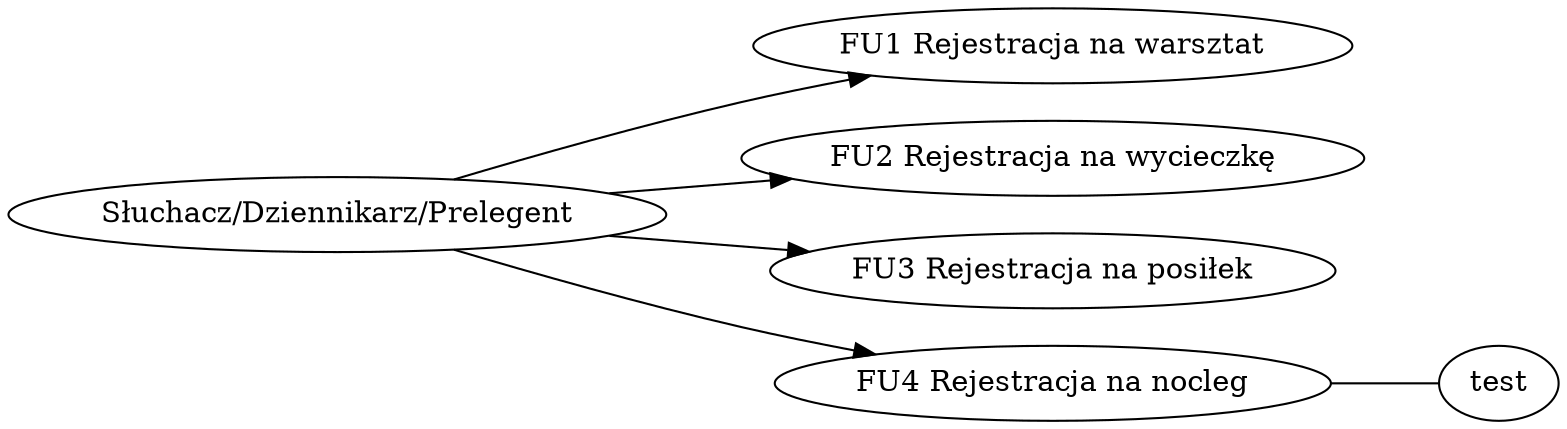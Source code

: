 digraph { rankdir=LR; "Słuchacz/Dziennikarz/Prelegent" -> "FU1 Rejestracja na warsztat"
"Słuchacz/Dziennikarz/Prelegent" -> "FU2 Rejestracja na wycieczkę"
"Słuchacz/Dziennikarz/Prelegent" -> "FU3 Rejestracja na posiłek"
"Słuchacz/Dziennikarz/Prelegent" -> "FU4 Rejestracja na nocleg"
"FU4 Rejestracja na nocleg" -> "test" [dir=none]
 }